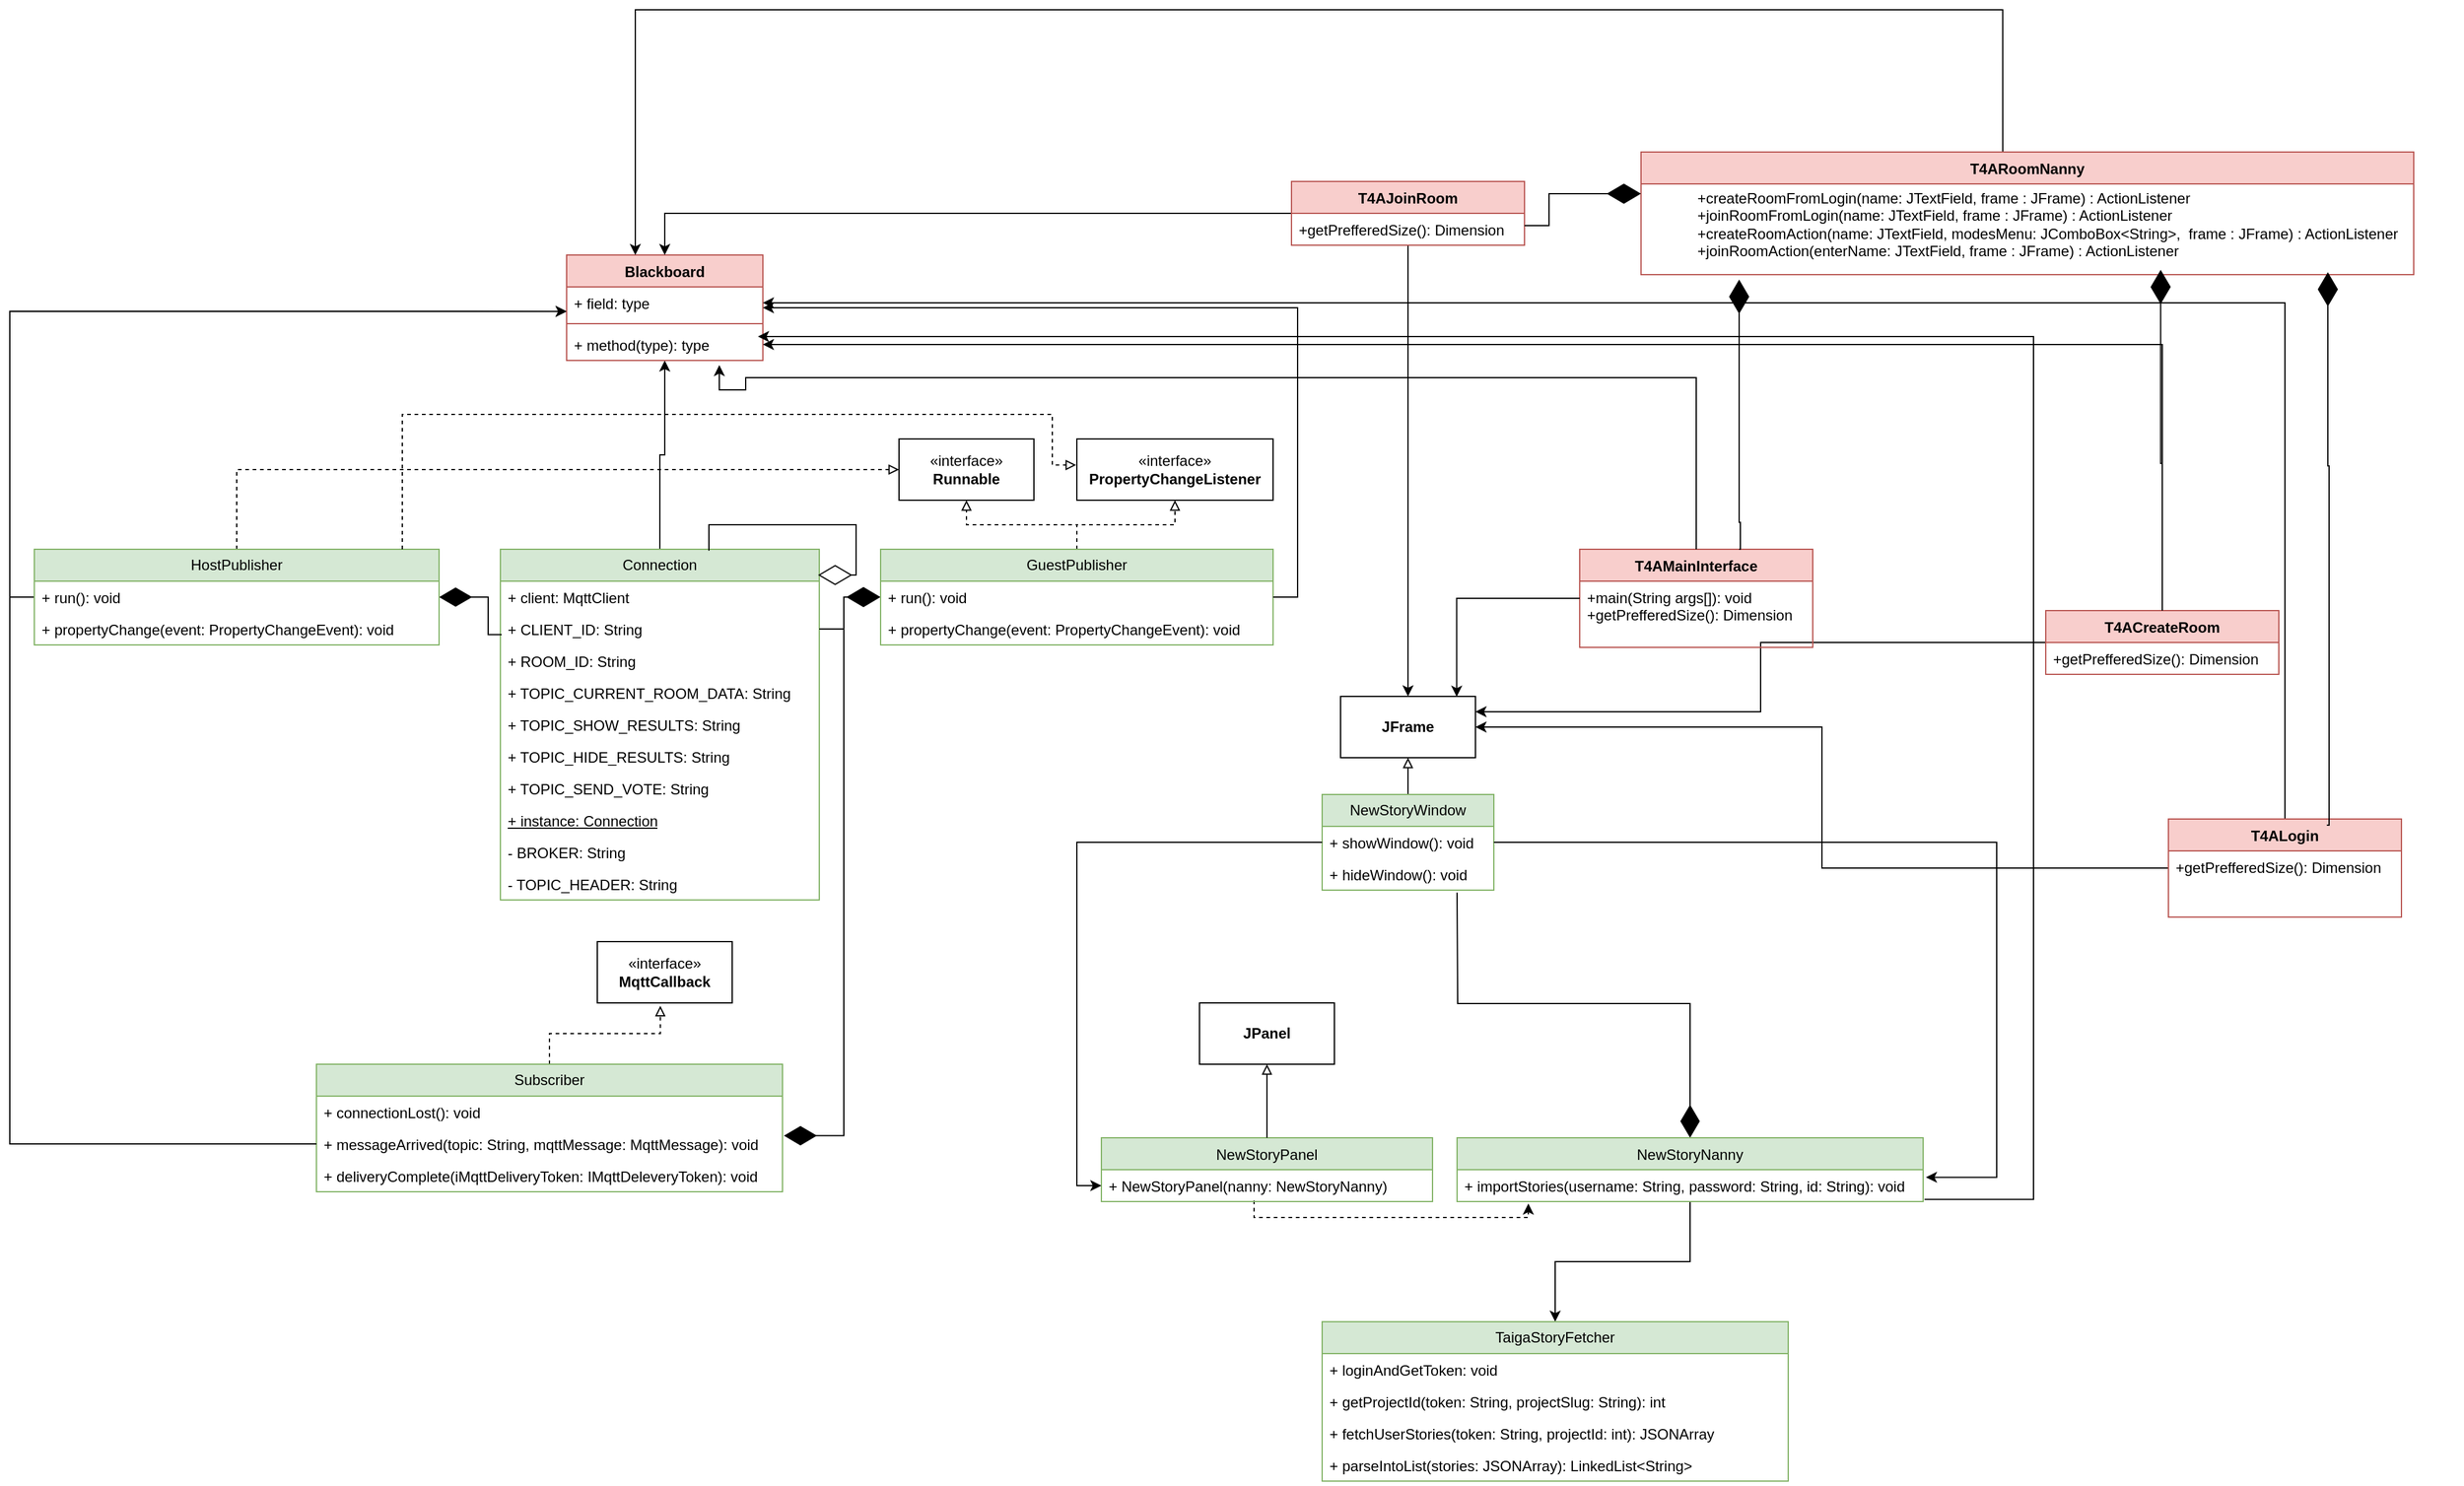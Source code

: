 <mxfile version="27.1.4">
  <diagram id="C5RBs43oDa-KdzZeNtuy" name="Page-1">
    <mxGraphModel dx="2795" dy="2165" grid="1" gridSize="10" guides="1" tooltips="1" connect="1" arrows="1" fold="1" page="1" pageScale="1" pageWidth="827" pageHeight="1169" math="0" shadow="0">
      <root>
        <mxCell id="WIyWlLk6GJQsqaUBKTNV-0" />
        <mxCell id="WIyWlLk6GJQsqaUBKTNV-1" parent="WIyWlLk6GJQsqaUBKTNV-0" />
        <mxCell id="sdMigr9z8ULhyfIldjyS-41" style="edgeStyle=orthogonalEdgeStyle;rounded=0;orthogonalLoop=1;jettySize=auto;html=1;entryX=0.5;entryY=1;entryDx=0;entryDy=0;" parent="WIyWlLk6GJQsqaUBKTNV-1" source="sdMigr9z8ULhyfIldjyS-0" target="sdMigr9z8ULhyfIldjyS-34" edge="1">
          <mxGeometry relative="1" as="geometry" />
        </mxCell>
        <mxCell id="sdMigr9z8ULhyfIldjyS-0" value="Connection" style="swimlane;fontStyle=0;childLayout=stackLayout;horizontal=1;startSize=26;fillColor=#d5e8d4;horizontalStack=0;resizeParent=1;resizeParentMax=0;resizeLast=0;collapsible=1;marginBottom=0;whiteSpace=wrap;html=1;strokeColor=#82b366;direction=east;" parent="WIyWlLk6GJQsqaUBKTNV-1" vertex="1">
          <mxGeometry x="210" y="130" width="260" height="286" as="geometry">
            <mxRectangle x="274" y="130" width="100" height="30" as="alternateBounds" />
          </mxGeometry>
        </mxCell>
        <mxCell id="sdMigr9z8ULhyfIldjyS-1" value="+ client: MqttClient" style="text;strokeColor=none;fillColor=none;align=left;verticalAlign=top;spacingLeft=4;spacingRight=4;overflow=hidden;rotatable=0;points=[[0,0.5],[1,0.5]];portConstraint=eastwest;whiteSpace=wrap;html=1;" parent="sdMigr9z8ULhyfIldjyS-0" vertex="1">
          <mxGeometry y="26" width="260" height="26" as="geometry" />
        </mxCell>
        <mxCell id="sdMigr9z8ULhyfIldjyS-2" value="+ CLIENT_ID: String" style="text;strokeColor=none;fillColor=none;align=left;verticalAlign=top;spacingLeft=4;spacingRight=4;overflow=hidden;rotatable=0;points=[[0,0.5],[1,0.5]];portConstraint=eastwest;whiteSpace=wrap;html=1;" parent="sdMigr9z8ULhyfIldjyS-0" vertex="1">
          <mxGeometry y="52" width="260" height="26" as="geometry" />
        </mxCell>
        <mxCell id="sdMigr9z8ULhyfIldjyS-3" value="&lt;div&gt;+ ROOM_ID: String&lt;/div&gt;" style="text;strokeColor=none;fillColor=none;align=left;verticalAlign=top;spacingLeft=4;spacingRight=4;overflow=hidden;rotatable=0;points=[[0,0.5],[1,0.5]];portConstraint=eastwest;whiteSpace=wrap;html=1;" parent="sdMigr9z8ULhyfIldjyS-0" vertex="1">
          <mxGeometry y="78" width="260" height="26" as="geometry" />
        </mxCell>
        <mxCell id="KRM4Gb67azi5ZCk7ItP3-2" value="&lt;div&gt;+ TOPIC_CURRENT_ROOM_DATA: String&lt;/div&gt;" style="text;strokeColor=none;fillColor=none;align=left;verticalAlign=top;spacingLeft=4;spacingRight=4;overflow=hidden;rotatable=0;points=[[0,0.5],[1,0.5]];portConstraint=eastwest;whiteSpace=wrap;html=1;" parent="sdMigr9z8ULhyfIldjyS-0" vertex="1">
          <mxGeometry y="104" width="260" height="26" as="geometry" />
        </mxCell>
        <mxCell id="KRM4Gb67azi5ZCk7ItP3-4" value="&lt;div&gt;+ TOPIC_SHOW_RESULTS: String&lt;/div&gt;" style="text;strokeColor=none;fillColor=none;align=left;verticalAlign=top;spacingLeft=4;spacingRight=4;overflow=hidden;rotatable=0;points=[[0,0.5],[1,0.5]];portConstraint=eastwest;whiteSpace=wrap;html=1;" parent="sdMigr9z8ULhyfIldjyS-0" vertex="1">
          <mxGeometry y="130" width="260" height="26" as="geometry" />
        </mxCell>
        <mxCell id="KRM4Gb67azi5ZCk7ItP3-5" value="&lt;div&gt;+ TOPIC_HIDE_RESULTS: String&lt;/div&gt;" style="text;strokeColor=none;fillColor=none;align=left;verticalAlign=top;spacingLeft=4;spacingRight=4;overflow=hidden;rotatable=0;points=[[0,0.5],[1,0.5]];portConstraint=eastwest;whiteSpace=wrap;html=1;" parent="sdMigr9z8ULhyfIldjyS-0" vertex="1">
          <mxGeometry y="156" width="260" height="26" as="geometry" />
        </mxCell>
        <mxCell id="KRM4Gb67azi5ZCk7ItP3-6" value="&lt;div&gt;+ TOPIC_SEND_VOTE: String&lt;/div&gt;" style="text;strokeColor=none;fillColor=none;align=left;verticalAlign=top;spacingLeft=4;spacingRight=4;overflow=hidden;rotatable=0;points=[[0,0.5],[1,0.5]];portConstraint=eastwest;whiteSpace=wrap;html=1;" parent="sdMigr9z8ULhyfIldjyS-0" vertex="1">
          <mxGeometry y="182" width="260" height="26" as="geometry" />
        </mxCell>
        <mxCell id="KRM4Gb67azi5ZCk7ItP3-9" value="&lt;div&gt;&lt;u&gt;+ instance: Connection&lt;/u&gt;&lt;/div&gt;" style="text;strokeColor=none;fillColor=none;align=left;verticalAlign=top;spacingLeft=4;spacingRight=4;overflow=hidden;rotatable=0;points=[[0,0.5],[1,0.5]];portConstraint=eastwest;whiteSpace=wrap;html=1;" parent="sdMigr9z8ULhyfIldjyS-0" vertex="1">
          <mxGeometry y="208" width="260" height="26" as="geometry" />
        </mxCell>
        <mxCell id="KRM4Gb67azi5ZCk7ItP3-7" value="&lt;div&gt;- BROKER: String&lt;/div&gt;" style="text;strokeColor=none;fillColor=none;align=left;verticalAlign=top;spacingLeft=4;spacingRight=4;overflow=hidden;rotatable=0;points=[[0,0.5],[1,0.5]];portConstraint=eastwest;whiteSpace=wrap;html=1;" parent="sdMigr9z8ULhyfIldjyS-0" vertex="1">
          <mxGeometry y="234" width="260" height="26" as="geometry" />
        </mxCell>
        <mxCell id="KRM4Gb67azi5ZCk7ItP3-8" value="&lt;div&gt;- TOPIC_HEADER: String&lt;/div&gt;" style="text;strokeColor=none;fillColor=none;align=left;verticalAlign=top;spacingLeft=4;spacingRight=4;overflow=hidden;rotatable=0;points=[[0,0.5],[1,0.5]];portConstraint=eastwest;whiteSpace=wrap;html=1;" parent="sdMigr9z8ULhyfIldjyS-0" vertex="1">
          <mxGeometry y="260" width="260" height="26" as="geometry" />
        </mxCell>
        <mxCell id="sdMigr9z8ULhyfIldjyS-13" style="edgeStyle=orthogonalEdgeStyle;rounded=0;orthogonalLoop=1;jettySize=auto;html=1;endArrow=none;startFill=1;startArrow=diamondThin;strokeWidth=1;endSize=25;startSize=25;entryX=1;entryY=0.5;entryDx=0;entryDy=0;" parent="WIyWlLk6GJQsqaUBKTNV-1" source="sdMigr9z8ULhyfIldjyS-8" target="sdMigr9z8ULhyfIldjyS-2" edge="1">
          <mxGeometry relative="1" as="geometry">
            <mxPoint x="430" y="180" as="targetPoint" />
            <Array as="points">
              <mxPoint x="490" y="169" />
              <mxPoint x="490" y="195" />
            </Array>
          </mxGeometry>
        </mxCell>
        <mxCell id="sdMigr9z8ULhyfIldjyS-16" style="edgeStyle=orthogonalEdgeStyle;rounded=0;orthogonalLoop=1;jettySize=auto;html=1;entryX=0.5;entryY=1;entryDx=0;entryDy=0;dashed=1;endArrow=block;endFill=0;" parent="WIyWlLk6GJQsqaUBKTNV-1" source="sdMigr9z8ULhyfIldjyS-8" target="sdMigr9z8ULhyfIldjyS-14" edge="1">
          <mxGeometry relative="1" as="geometry" />
        </mxCell>
        <mxCell id="sdMigr9z8ULhyfIldjyS-17" style="edgeStyle=orthogonalEdgeStyle;rounded=0;orthogonalLoop=1;jettySize=auto;html=1;entryX=0.5;entryY=1;entryDx=0;entryDy=0;exitX=0.5;exitY=0;exitDx=0;exitDy=0;dashed=1;endArrow=block;endFill=0;" parent="WIyWlLk6GJQsqaUBKTNV-1" source="sdMigr9z8ULhyfIldjyS-8" target="sdMigr9z8ULhyfIldjyS-15" edge="1">
          <mxGeometry relative="1" as="geometry">
            <mxPoint x="640" y="110" as="targetPoint" />
          </mxGeometry>
        </mxCell>
        <mxCell id="sdMigr9z8ULhyfIldjyS-8" value="GuestPublisher" style="swimlane;fontStyle=0;childLayout=stackLayout;horizontal=1;startSize=26;fillColor=#d5e8d4;horizontalStack=0;resizeParent=1;resizeParentMax=0;resizeLast=0;collapsible=1;marginBottom=0;whiteSpace=wrap;html=1;strokeColor=#82b366;" parent="WIyWlLk6GJQsqaUBKTNV-1" vertex="1">
          <mxGeometry x="520" y="130" width="320" height="78" as="geometry" />
        </mxCell>
        <mxCell id="sdMigr9z8ULhyfIldjyS-9" value="+ run(): void" style="text;strokeColor=none;fillColor=none;align=left;verticalAlign=top;spacingLeft=4;spacingRight=4;overflow=hidden;rotatable=0;points=[[0,0.5],[1,0.5]];portConstraint=eastwest;whiteSpace=wrap;html=1;" parent="sdMigr9z8ULhyfIldjyS-8" vertex="1">
          <mxGeometry y="26" width="320" height="26" as="geometry" />
        </mxCell>
        <mxCell id="sdMigr9z8ULhyfIldjyS-10" value="&lt;div&gt;+ propertyChange(event: PropertyChangeEvent): void&lt;/div&gt;" style="text;strokeColor=none;fillColor=none;align=left;verticalAlign=top;spacingLeft=4;spacingRight=4;overflow=hidden;rotatable=0;points=[[0,0.5],[1,0.5]];portConstraint=eastwest;whiteSpace=wrap;html=1;" parent="sdMigr9z8ULhyfIldjyS-8" vertex="1">
          <mxGeometry y="52" width="320" height="26" as="geometry" />
        </mxCell>
        <mxCell id="sdMigr9z8ULhyfIldjyS-14" value="«interface»&lt;br&gt;&lt;b&gt;Runnable&lt;/b&gt;" style="html=1;whiteSpace=wrap;" parent="WIyWlLk6GJQsqaUBKTNV-1" vertex="1">
          <mxGeometry x="535" y="40" width="110" height="50" as="geometry" />
        </mxCell>
        <mxCell id="sdMigr9z8ULhyfIldjyS-15" value="«interface»&lt;br&gt;&lt;b&gt;PropertyChangeListener&lt;/b&gt;" style="html=1;whiteSpace=wrap;" parent="WIyWlLk6GJQsqaUBKTNV-1" vertex="1">
          <mxGeometry x="680" y="40" width="160" height="50" as="geometry" />
        </mxCell>
        <mxCell id="sdMigr9z8ULhyfIldjyS-23" style="edgeStyle=orthogonalEdgeStyle;rounded=0;orthogonalLoop=1;jettySize=auto;html=1;endArrow=none;startFill=1;startArrow=diamondThin;startSize=24;entryX=0.004;entryY=0.676;entryDx=0;entryDy=0;entryPerimeter=0;" parent="WIyWlLk6GJQsqaUBKTNV-1" source="sdMigr9z8ULhyfIldjyS-18" target="sdMigr9z8ULhyfIldjyS-2" edge="1">
          <mxGeometry relative="1" as="geometry">
            <mxPoint x="270" y="200" as="targetPoint" />
          </mxGeometry>
        </mxCell>
        <mxCell id="sdMigr9z8ULhyfIldjyS-24" style="edgeStyle=orthogonalEdgeStyle;rounded=0;orthogonalLoop=1;jettySize=auto;html=1;entryX=0;entryY=0.5;entryDx=0;entryDy=0;exitX=0.5;exitY=0;exitDx=0;exitDy=0;dashed=1;endArrow=block;endFill=0;" parent="WIyWlLk6GJQsqaUBKTNV-1" source="sdMigr9z8ULhyfIldjyS-18" target="sdMigr9z8ULhyfIldjyS-14" edge="1">
          <mxGeometry relative="1" as="geometry" />
        </mxCell>
        <mxCell id="sdMigr9z8ULhyfIldjyS-39" style="edgeStyle=orthogonalEdgeStyle;rounded=0;orthogonalLoop=1;jettySize=auto;html=1;exitX=0;exitY=0.5;exitDx=0;exitDy=0;entryX=0.001;entryY=0.767;entryDx=0;entryDy=0;entryPerimeter=0;" parent="WIyWlLk6GJQsqaUBKTNV-1" source="sdMigr9z8ULhyfIldjyS-19" target="sdMigr9z8ULhyfIldjyS-35" edge="1">
          <mxGeometry relative="1" as="geometry">
            <mxPoint x="210" y="-90" as="targetPoint" />
          </mxGeometry>
        </mxCell>
        <mxCell id="sdMigr9z8ULhyfIldjyS-18" value="HostPublisher" style="swimlane;fontStyle=0;childLayout=stackLayout;horizontal=1;startSize=26;fillColor=#d5e8d4;horizontalStack=0;resizeParent=1;resizeParentMax=0;resizeLast=0;collapsible=1;marginBottom=0;whiteSpace=wrap;html=1;strokeColor=#82b366;" parent="WIyWlLk6GJQsqaUBKTNV-1" vertex="1">
          <mxGeometry x="-170" y="130" width="330" height="78" as="geometry" />
        </mxCell>
        <mxCell id="sdMigr9z8ULhyfIldjyS-19" value="+ run(): void" style="text;strokeColor=none;fillColor=none;align=left;verticalAlign=top;spacingLeft=4;spacingRight=4;overflow=hidden;rotatable=0;points=[[0,0.5],[1,0.5]];portConstraint=eastwest;whiteSpace=wrap;html=1;" parent="sdMigr9z8ULhyfIldjyS-18" vertex="1">
          <mxGeometry y="26" width="330" height="26" as="geometry" />
        </mxCell>
        <mxCell id="sdMigr9z8ULhyfIldjyS-20" value="&lt;div&gt;+ propertyChange(event: PropertyChangeEvent): void&lt;/div&gt;" style="text;strokeColor=none;fillColor=none;align=left;verticalAlign=top;spacingLeft=4;spacingRight=4;overflow=hidden;rotatable=0;points=[[0,0.5],[1,0.5]];portConstraint=eastwest;whiteSpace=wrap;html=1;" parent="sdMigr9z8ULhyfIldjyS-18" vertex="1">
          <mxGeometry y="52" width="330" height="26" as="geometry" />
        </mxCell>
        <mxCell id="sdMigr9z8ULhyfIldjyS-25" style="edgeStyle=orthogonalEdgeStyle;rounded=0;orthogonalLoop=1;jettySize=auto;html=1;entryX=-0.004;entryY=0.426;entryDx=0;entryDy=0;entryPerimeter=0;dashed=1;endArrow=block;endFill=0;" parent="WIyWlLk6GJQsqaUBKTNV-1" target="sdMigr9z8ULhyfIldjyS-15" edge="1">
          <mxGeometry relative="1" as="geometry">
            <mxPoint x="130" y="130" as="sourcePoint" />
            <Array as="points">
              <mxPoint x="130" y="20" />
              <mxPoint x="660" y="20" />
              <mxPoint x="660" y="61" />
            </Array>
          </mxGeometry>
        </mxCell>
        <mxCell id="sdMigr9z8ULhyfIldjyS-32" style="edgeStyle=orthogonalEdgeStyle;rounded=0;orthogonalLoop=1;jettySize=auto;html=1;entryX=0.467;entryY=1.047;entryDx=0;entryDy=0;entryPerimeter=0;dashed=1;endArrow=block;endFill=0;" parent="WIyWlLk6GJQsqaUBKTNV-1" source="sdMigr9z8ULhyfIldjyS-26" target="sdMigr9z8ULhyfIldjyS-30" edge="1">
          <mxGeometry relative="1" as="geometry">
            <mxPoint x="340" y="510" as="targetPoint" />
          </mxGeometry>
        </mxCell>
        <mxCell id="sdMigr9z8ULhyfIldjyS-33" style="edgeStyle=orthogonalEdgeStyle;rounded=0;orthogonalLoop=1;jettySize=auto;html=1;entryX=1;entryY=0.5;entryDx=0;entryDy=0;exitX=1.003;exitY=0.241;exitDx=0;exitDy=0;exitPerimeter=0;startArrow=diamondThin;startFill=1;endArrow=none;startSize=24;" parent="WIyWlLk6GJQsqaUBKTNV-1" source="sdMigr9z8ULhyfIldjyS-28" target="sdMigr9z8ULhyfIldjyS-2" edge="1">
          <mxGeometry relative="1" as="geometry" />
        </mxCell>
        <mxCell id="sdMigr9z8ULhyfIldjyS-26" value="Subscriber" style="swimlane;fontStyle=0;childLayout=stackLayout;horizontal=1;startSize=26;fillColor=#d5e8d4;horizontalStack=0;resizeParent=1;resizeParentMax=0;resizeLast=0;collapsible=1;marginBottom=0;whiteSpace=wrap;html=1;strokeColor=#82b366;" parent="WIyWlLk6GJQsqaUBKTNV-1" vertex="1">
          <mxGeometry x="60" y="550" width="380" height="104" as="geometry" />
        </mxCell>
        <mxCell id="sdMigr9z8ULhyfIldjyS-27" value="+ connectionLost(): void" style="text;strokeColor=none;fillColor=none;align=left;verticalAlign=top;spacingLeft=4;spacingRight=4;overflow=hidden;rotatable=0;points=[[0,0.5],[1,0.5]];portConstraint=eastwest;whiteSpace=wrap;html=1;" parent="sdMigr9z8ULhyfIldjyS-26" vertex="1">
          <mxGeometry y="26" width="380" height="26" as="geometry" />
        </mxCell>
        <mxCell id="sdMigr9z8ULhyfIldjyS-28" value="+ messageArrived(topic: String, mqttMessage: MqttMessage): void" style="text;strokeColor=none;fillColor=none;align=left;verticalAlign=top;spacingLeft=4;spacingRight=4;overflow=hidden;rotatable=0;points=[[0,0.5],[1,0.5]];portConstraint=eastwest;whiteSpace=wrap;html=1;" parent="sdMigr9z8ULhyfIldjyS-26" vertex="1">
          <mxGeometry y="52" width="380" height="26" as="geometry" />
        </mxCell>
        <mxCell id="sdMigr9z8ULhyfIldjyS-29" value="+ deliveryComplete(iMqttDeliveryToken: IMqttDeleveryToken): void" style="text;strokeColor=none;fillColor=none;align=left;verticalAlign=top;spacingLeft=4;spacingRight=4;overflow=hidden;rotatable=0;points=[[0,0.5],[1,0.5]];portConstraint=eastwest;whiteSpace=wrap;html=1;" parent="sdMigr9z8ULhyfIldjyS-26" vertex="1">
          <mxGeometry y="78" width="380" height="26" as="geometry" />
        </mxCell>
        <mxCell id="sdMigr9z8ULhyfIldjyS-30" value="«interface»&lt;br&gt;&lt;b&gt;MqttCallback&lt;/b&gt;" style="html=1;whiteSpace=wrap;" parent="WIyWlLk6GJQsqaUBKTNV-1" vertex="1">
          <mxGeometry x="289" y="450" width="110" height="50" as="geometry" />
        </mxCell>
        <mxCell id="sdMigr9z8ULhyfIldjyS-34" value="Blackboard" style="swimlane;fontStyle=1;align=center;verticalAlign=top;childLayout=stackLayout;horizontal=1;startSize=26;horizontalStack=0;resizeParent=1;resizeParentMax=0;resizeLast=0;collapsible=1;marginBottom=0;whiteSpace=wrap;html=1;fillColor=#f8cecc;strokeColor=#b85450;" parent="WIyWlLk6GJQsqaUBKTNV-1" vertex="1">
          <mxGeometry x="264" y="-110" width="160" height="86" as="geometry" />
        </mxCell>
        <mxCell id="sdMigr9z8ULhyfIldjyS-35" value="+ field: type" style="text;strokeColor=none;fillColor=none;align=left;verticalAlign=top;spacingLeft=4;spacingRight=4;overflow=hidden;rotatable=0;points=[[0,0.5],[1,0.5]];portConstraint=eastwest;whiteSpace=wrap;html=1;" parent="sdMigr9z8ULhyfIldjyS-34" vertex="1">
          <mxGeometry y="26" width="160" height="26" as="geometry" />
        </mxCell>
        <mxCell id="sdMigr9z8ULhyfIldjyS-36" value="" style="line;strokeWidth=1;fillColor=none;align=left;verticalAlign=middle;spacingTop=-1;spacingLeft=3;spacingRight=3;rotatable=0;labelPosition=right;points=[];portConstraint=eastwest;strokeColor=inherit;" parent="sdMigr9z8ULhyfIldjyS-34" vertex="1">
          <mxGeometry y="52" width="160" height="8" as="geometry" />
        </mxCell>
        <mxCell id="sdMigr9z8ULhyfIldjyS-37" value="+ method(type): type" style="text;strokeColor=none;fillColor=none;align=left;verticalAlign=top;spacingLeft=4;spacingRight=4;overflow=hidden;rotatable=0;points=[[0,0.5],[1,0.5]];portConstraint=eastwest;whiteSpace=wrap;html=1;" parent="sdMigr9z8ULhyfIldjyS-34" vertex="1">
          <mxGeometry y="60" width="160" height="26" as="geometry" />
        </mxCell>
        <mxCell id="sdMigr9z8ULhyfIldjyS-40" style="edgeStyle=orthogonalEdgeStyle;rounded=0;orthogonalLoop=1;jettySize=auto;html=1;entryX=1;entryY=0.5;entryDx=0;entryDy=0;exitX=1;exitY=0.5;exitDx=0;exitDy=0;" parent="WIyWlLk6GJQsqaUBKTNV-1" source="sdMigr9z8ULhyfIldjyS-9" target="sdMigr9z8ULhyfIldjyS-34" edge="1">
          <mxGeometry relative="1" as="geometry" />
        </mxCell>
        <mxCell id="sdMigr9z8ULhyfIldjyS-42" style="edgeStyle=orthogonalEdgeStyle;rounded=0;orthogonalLoop=1;jettySize=auto;html=1;entryX=0;entryY=0.769;entryDx=0;entryDy=0;entryPerimeter=0;exitX=0;exitY=0.5;exitDx=0;exitDy=0;" parent="WIyWlLk6GJQsqaUBKTNV-1" source="sdMigr9z8ULhyfIldjyS-28" target="sdMigr9z8ULhyfIldjyS-35" edge="1">
          <mxGeometry relative="1" as="geometry">
            <Array as="points">
              <mxPoint x="-190" y="615" />
              <mxPoint x="-190" y="-64" />
            </Array>
          </mxGeometry>
        </mxCell>
        <mxCell id="sdMigr9z8ULhyfIldjyS-48" style="edgeStyle=orthogonalEdgeStyle;rounded=0;orthogonalLoop=1;jettySize=auto;html=1;endArrow=block;endFill=0;" parent="WIyWlLk6GJQsqaUBKTNV-1" source="sdMigr9z8ULhyfIldjyS-43" target="sdMigr9z8ULhyfIldjyS-47" edge="1">
          <mxGeometry relative="1" as="geometry" />
        </mxCell>
        <mxCell id="sdMigr9z8ULhyfIldjyS-43" value="NewStoryWindow" style="swimlane;fontStyle=0;childLayout=stackLayout;horizontal=1;startSize=26;fillColor=#d5e8d4;horizontalStack=0;resizeParent=1;resizeParentMax=0;resizeLast=0;collapsible=1;marginBottom=0;whiteSpace=wrap;html=1;strokeColor=#82b366;" parent="WIyWlLk6GJQsqaUBKTNV-1" vertex="1">
          <mxGeometry x="880" y="330" width="140" height="78" as="geometry" />
        </mxCell>
        <mxCell id="sdMigr9z8ULhyfIldjyS-44" value="+ showWindow(): void" style="text;strokeColor=none;fillColor=none;align=left;verticalAlign=top;spacingLeft=4;spacingRight=4;overflow=hidden;rotatable=0;points=[[0,0.5],[1,0.5]];portConstraint=eastwest;whiteSpace=wrap;html=1;" parent="sdMigr9z8ULhyfIldjyS-43" vertex="1">
          <mxGeometry y="26" width="140" height="26" as="geometry" />
        </mxCell>
        <mxCell id="sdMigr9z8ULhyfIldjyS-45" value="+ hideWindow(): void" style="text;strokeColor=none;fillColor=none;align=left;verticalAlign=top;spacingLeft=4;spacingRight=4;overflow=hidden;rotatable=0;points=[[0,0.5],[1,0.5]];portConstraint=eastwest;whiteSpace=wrap;html=1;" parent="sdMigr9z8ULhyfIldjyS-43" vertex="1">
          <mxGeometry y="52" width="140" height="26" as="geometry" />
        </mxCell>
        <mxCell id="sdMigr9z8ULhyfIldjyS-47" value="&lt;b&gt;JFrame&lt;/b&gt;" style="html=1;whiteSpace=wrap;" parent="WIyWlLk6GJQsqaUBKTNV-1" vertex="1">
          <mxGeometry x="895" y="250" width="110" height="50" as="geometry" />
        </mxCell>
        <mxCell id="sdMigr9z8ULhyfIldjyS-62" style="edgeStyle=orthogonalEdgeStyle;rounded=0;orthogonalLoop=1;jettySize=auto;html=1;dashed=1;exitX=0.461;exitY=0.964;exitDx=0;exitDy=0;exitPerimeter=0;entryX=0.153;entryY=1.064;entryDx=0;entryDy=0;entryPerimeter=0;" parent="WIyWlLk6GJQsqaUBKTNV-1" source="sdMigr9z8ULhyfIldjyS-50" target="sdMigr9z8ULhyfIldjyS-56" edge="1">
          <mxGeometry relative="1" as="geometry">
            <mxPoint x="990" y="675" as="targetPoint" />
            <Array as="points">
              <mxPoint x="825" y="675" />
              <mxPoint x="1048" y="675" />
            </Array>
          </mxGeometry>
        </mxCell>
        <mxCell id="sdMigr9z8ULhyfIldjyS-49" value="&lt;div&gt;NewStoryPanel&lt;/div&gt;" style="swimlane;fontStyle=0;align=center;verticalAlign=top;childLayout=stackLayout;horizontal=1;startSize=26;horizontalStack=0;resizeParent=1;resizeParentMax=0;resizeLast=0;collapsible=1;marginBottom=0;whiteSpace=wrap;html=1;fillColor=#d5e8d4;strokeColor=#82b366;" parent="WIyWlLk6GJQsqaUBKTNV-1" vertex="1">
          <mxGeometry x="700" y="610" width="270" height="52" as="geometry" />
        </mxCell>
        <mxCell id="sdMigr9z8ULhyfIldjyS-50" value="+ NewStoryPanel(nanny: NewStoryNanny)" style="text;strokeColor=none;fillColor=none;align=left;verticalAlign=top;spacingLeft=4;spacingRight=4;overflow=hidden;rotatable=0;points=[[0,0.5],[1,0.5]];portConstraint=eastwest;whiteSpace=wrap;html=1;" parent="sdMigr9z8ULhyfIldjyS-49" vertex="1">
          <mxGeometry y="26" width="270" height="26" as="geometry" />
        </mxCell>
        <mxCell id="sdMigr9z8ULhyfIldjyS-64" style="edgeStyle=orthogonalEdgeStyle;rounded=0;orthogonalLoop=1;jettySize=auto;html=1;startArrow=diamondThin;startFill=1;startSize=24;endArrow=none;" parent="WIyWlLk6GJQsqaUBKTNV-1" source="sdMigr9z8ULhyfIldjyS-53" edge="1">
          <mxGeometry relative="1" as="geometry">
            <mxPoint x="990" y="410" as="targetPoint" />
          </mxGeometry>
        </mxCell>
        <mxCell id="sdMigr9z8ULhyfIldjyS-71" style="edgeStyle=orthogonalEdgeStyle;rounded=0;orthogonalLoop=1;jettySize=auto;html=1;" parent="WIyWlLk6GJQsqaUBKTNV-1" source="sdMigr9z8ULhyfIldjyS-53" target="sdMigr9z8ULhyfIldjyS-67" edge="1">
          <mxGeometry relative="1" as="geometry" />
        </mxCell>
        <mxCell id="sdMigr9z8ULhyfIldjyS-53" value="&lt;div&gt;NewStoryNanny&lt;/div&gt;" style="swimlane;fontStyle=0;align=center;verticalAlign=top;childLayout=stackLayout;horizontal=1;startSize=26;horizontalStack=0;resizeParent=1;resizeParentMax=0;resizeLast=0;collapsible=1;marginBottom=0;whiteSpace=wrap;html=1;fillColor=#d5e8d4;strokeColor=#82b366;" parent="WIyWlLk6GJQsqaUBKTNV-1" vertex="1">
          <mxGeometry x="990" y="610" width="380" height="52" as="geometry" />
        </mxCell>
        <mxCell id="sdMigr9z8ULhyfIldjyS-56" value="+ importStories(username: String, password: String, id: String): void" style="text;strokeColor=none;fillColor=none;align=left;verticalAlign=top;spacingLeft=4;spacingRight=4;overflow=hidden;rotatable=0;points=[[0,0.5],[1,0.5]];portConstraint=eastwest;whiteSpace=wrap;html=1;" parent="sdMigr9z8ULhyfIldjyS-53" vertex="1">
          <mxGeometry y="26" width="380" height="26" as="geometry" />
        </mxCell>
        <mxCell id="sdMigr9z8ULhyfIldjyS-57" value="&lt;div&gt;&lt;b&gt;JPanel&lt;/b&gt;&lt;/div&gt;" style="html=1;whiteSpace=wrap;" parent="WIyWlLk6GJQsqaUBKTNV-1" vertex="1">
          <mxGeometry x="780" y="500" width="110" height="50" as="geometry" />
        </mxCell>
        <mxCell id="sdMigr9z8ULhyfIldjyS-58" style="edgeStyle=orthogonalEdgeStyle;rounded=0;orthogonalLoop=1;jettySize=auto;html=1;endArrow=block;endFill=0;exitX=0.5;exitY=0;exitDx=0;exitDy=0;" parent="WIyWlLk6GJQsqaUBKTNV-1" source="sdMigr9z8ULhyfIldjyS-49" target="sdMigr9z8ULhyfIldjyS-57" edge="1">
          <mxGeometry relative="1" as="geometry">
            <mxPoint x="950" y="470" as="sourcePoint" />
            <mxPoint x="950" y="440" as="targetPoint" />
          </mxGeometry>
        </mxCell>
        <mxCell id="sdMigr9z8ULhyfIldjyS-59" style="edgeStyle=orthogonalEdgeStyle;rounded=0;orthogonalLoop=1;jettySize=auto;html=1;entryX=0;entryY=0.5;entryDx=0;entryDy=0;" parent="WIyWlLk6GJQsqaUBKTNV-1" source="sdMigr9z8ULhyfIldjyS-44" target="sdMigr9z8ULhyfIldjyS-50" edge="1">
          <mxGeometry relative="1" as="geometry" />
        </mxCell>
        <mxCell id="sdMigr9z8ULhyfIldjyS-61" style="edgeStyle=orthogonalEdgeStyle;rounded=0;orthogonalLoop=1;jettySize=auto;html=1;entryX=1.006;entryY=0.238;entryDx=0;entryDy=0;entryPerimeter=0;exitX=1;exitY=0.5;exitDx=0;exitDy=0;" parent="WIyWlLk6GJQsqaUBKTNV-1" source="sdMigr9z8ULhyfIldjyS-43" target="sdMigr9z8ULhyfIldjyS-56" edge="1">
          <mxGeometry relative="1" as="geometry">
            <mxPoint x="1150.64" y="642.058" as="targetPoint" />
            <Array as="points">
              <mxPoint x="1430" y="369" />
              <mxPoint x="1430" y="642" />
            </Array>
          </mxGeometry>
        </mxCell>
        <mxCell id="sdMigr9z8ULhyfIldjyS-65" style="edgeStyle=orthogonalEdgeStyle;rounded=0;orthogonalLoop=1;jettySize=auto;html=1;entryX=0.975;entryY=0.25;entryDx=0;entryDy=0;entryPerimeter=0;exitX=1.003;exitY=0.931;exitDx=0;exitDy=0;exitPerimeter=0;" parent="WIyWlLk6GJQsqaUBKTNV-1" source="sdMigr9z8ULhyfIldjyS-56" target="sdMigr9z8ULhyfIldjyS-37" edge="1">
          <mxGeometry relative="1" as="geometry">
            <mxPoint x="1150" y="649" as="sourcePoint" />
            <Array as="points">
              <mxPoint x="1460" y="660" />
              <mxPoint x="1460" y="-43" />
            </Array>
          </mxGeometry>
        </mxCell>
        <mxCell id="sdMigr9z8ULhyfIldjyS-67" value="TaigaStoryFetcher" style="swimlane;fontStyle=0;childLayout=stackLayout;horizontal=1;startSize=26;fillColor=#d5e8d4;horizontalStack=0;resizeParent=1;resizeParentMax=0;resizeLast=0;collapsible=1;marginBottom=0;whiteSpace=wrap;html=1;strokeColor=#82b366;" parent="WIyWlLk6GJQsqaUBKTNV-1" vertex="1">
          <mxGeometry x="880" y="760" width="380" height="130" as="geometry" />
        </mxCell>
        <mxCell id="sdMigr9z8ULhyfIldjyS-68" value="+ loginAndGetToken: void" style="text;strokeColor=none;fillColor=none;align=left;verticalAlign=top;spacingLeft=4;spacingRight=4;overflow=hidden;rotatable=0;points=[[0,0.5],[1,0.5]];portConstraint=eastwest;whiteSpace=wrap;html=1;" parent="sdMigr9z8ULhyfIldjyS-67" vertex="1">
          <mxGeometry y="26" width="380" height="26" as="geometry" />
        </mxCell>
        <mxCell id="sdMigr9z8ULhyfIldjyS-69" value="+ getProjectId(token: String, projectSlug: String): int" style="text;strokeColor=none;fillColor=none;align=left;verticalAlign=top;spacingLeft=4;spacingRight=4;overflow=hidden;rotatable=0;points=[[0,0.5],[1,0.5]];portConstraint=eastwest;whiteSpace=wrap;html=1;" parent="sdMigr9z8ULhyfIldjyS-67" vertex="1">
          <mxGeometry y="52" width="380" height="26" as="geometry" />
        </mxCell>
        <mxCell id="sdMigr9z8ULhyfIldjyS-70" value="+ fetchUserStories(token: String, projectId: int): JSONArray" style="text;strokeColor=none;fillColor=none;align=left;verticalAlign=top;spacingLeft=4;spacingRight=4;overflow=hidden;rotatable=0;points=[[0,0.5],[1,0.5]];portConstraint=eastwest;whiteSpace=wrap;html=1;" parent="sdMigr9z8ULhyfIldjyS-67" vertex="1">
          <mxGeometry y="78" width="380" height="26" as="geometry" />
        </mxCell>
        <mxCell id="sdMigr9z8ULhyfIldjyS-72" value="+ parseIntoList(stories: JSONArray): LinkedList&amp;lt;String&amp;gt;" style="text;strokeColor=none;fillColor=none;align=left;verticalAlign=top;spacingLeft=4;spacingRight=4;overflow=hidden;rotatable=0;points=[[0,0.5],[1,0.5]];portConstraint=eastwest;whiteSpace=wrap;html=1;" parent="sdMigr9z8ULhyfIldjyS-67" vertex="1">
          <mxGeometry y="104" width="380" height="26" as="geometry" />
        </mxCell>
        <mxCell id="KRM4Gb67azi5ZCk7ItP3-1" style="edgeStyle=orthogonalEdgeStyle;rounded=0;orthogonalLoop=1;jettySize=auto;html=1;endArrow=none;startFill=0;startArrow=diamondThin;strokeWidth=1;endSize=25;startSize=25;entryX=0.655;entryY=0.004;entryDx=0;entryDy=0;exitX=0.996;exitY=0.159;exitDx=0;exitDy=0;exitPerimeter=0;entryPerimeter=0;" parent="WIyWlLk6GJQsqaUBKTNV-1" target="sdMigr9z8ULhyfIldjyS-0" edge="1">
          <mxGeometry relative="1" as="geometry">
            <mxPoint x="389.66" y="131.24" as="targetPoint" />
            <mxPoint x="468.96" y="151.0" as="sourcePoint" />
            <Array as="points">
              <mxPoint x="500" y="151" />
              <mxPoint x="500" y="110" />
              <mxPoint x="380" y="110" />
              <mxPoint x="380" y="131" />
            </Array>
          </mxGeometry>
        </mxCell>
        <mxCell id="h9s0HPSXkhPdISEPkAd0-4" style="edgeStyle=orthogonalEdgeStyle;rounded=0;orthogonalLoop=1;jettySize=auto;html=1;" edge="1" parent="WIyWlLk6GJQsqaUBKTNV-1" source="h9s0HPSXkhPdISEPkAd0-0" target="sdMigr9z8ULhyfIldjyS-34">
          <mxGeometry relative="1" as="geometry" />
        </mxCell>
        <mxCell id="h9s0HPSXkhPdISEPkAd0-5" style="edgeStyle=orthogonalEdgeStyle;rounded=0;orthogonalLoop=1;jettySize=auto;html=1;entryX=0.5;entryY=0;entryDx=0;entryDy=0;" edge="1" parent="WIyWlLk6GJQsqaUBKTNV-1" source="h9s0HPSXkhPdISEPkAd0-0" target="sdMigr9z8ULhyfIldjyS-47">
          <mxGeometry relative="1" as="geometry" />
        </mxCell>
        <mxCell id="h9s0HPSXkhPdISEPkAd0-0" value="T4AJoinRoom" style="swimlane;fontStyle=1;align=center;verticalAlign=top;childLayout=stackLayout;horizontal=1;startSize=26;horizontalStack=0;resizeParent=1;resizeParentMax=0;resizeLast=0;collapsible=1;marginBottom=0;whiteSpace=wrap;html=1;fillColor=#f8cecc;strokeColor=#b85450;" vertex="1" parent="WIyWlLk6GJQsqaUBKTNV-1">
          <mxGeometry x="855" y="-170" width="190" height="52" as="geometry" />
        </mxCell>
        <mxCell id="h9s0HPSXkhPdISEPkAd0-1" value="+getPrefferedSize(): Dimension" style="text;strokeColor=none;fillColor=none;align=left;verticalAlign=top;spacingLeft=4;spacingRight=4;overflow=hidden;rotatable=0;points=[[0,0.5],[1,0.5]];portConstraint=eastwest;whiteSpace=wrap;html=1;" vertex="1" parent="h9s0HPSXkhPdISEPkAd0-0">
          <mxGeometry y="26" width="190" height="26" as="geometry" />
        </mxCell>
        <mxCell id="h9s0HPSXkhPdISEPkAd0-8" style="edgeStyle=orthogonalEdgeStyle;rounded=0;orthogonalLoop=1;jettySize=auto;html=1;" edge="1" parent="WIyWlLk6GJQsqaUBKTNV-1" target="sdMigr9z8ULhyfIldjyS-34">
          <mxGeometry relative="1" as="geometry">
            <mxPoint x="329.94" y="-118.06" as="targetPoint" />
            <mxPoint x="1434.94" y="-192.06" as="sourcePoint" />
            <Array as="points">
              <mxPoint x="1435" y="-310" />
              <mxPoint x="320" y="-310" />
            </Array>
          </mxGeometry>
        </mxCell>
        <mxCell id="h9s0HPSXkhPdISEPkAd0-6" value="T4ARoomNanny" style="swimlane;fontStyle=1;align=center;verticalAlign=top;childLayout=stackLayout;horizontal=1;startSize=26;horizontalStack=0;resizeParent=1;resizeParentMax=0;resizeLast=0;collapsible=1;marginBottom=0;whiteSpace=wrap;html=1;fillColor=#f8cecc;strokeColor=#b85450;" vertex="1" parent="WIyWlLk6GJQsqaUBKTNV-1">
          <mxGeometry x="1140" y="-194" width="630" height="100" as="geometry" />
        </mxCell>
        <mxCell id="h9s0HPSXkhPdISEPkAd0-7" value="+createRoomFromLogin(name: JTextField, frame : JFrame) : ActionListener&lt;br&gt;&lt;div&gt;&lt;span style=&quot;background-color: transparent; color: light-dark(rgb(0, 0, 0), rgb(255, 255, 255));&quot;&gt;+joinRoomFromLogin(name: JTextField, frame : JFrame) : ActionListener&amp;nbsp;&lt;/span&gt;&lt;/div&gt;&lt;div&gt;&lt;span style=&quot;background-color: transparent; color: light-dark(rgb(0, 0, 0), rgb(255, 255, 255));&quot;&gt;+createRoomAction(name: JTextField, modesMenu: JComboBox&amp;lt;String&amp;gt;,&amp;nbsp; frame : JFrame) : ActionListener&amp;nbsp;&lt;/span&gt;&lt;/div&gt;&lt;div&gt;&lt;span style=&quot;background-color: transparent; color: light-dark(rgb(0, 0, 0), rgb(255, 255, 255));&quot;&gt;+joinRoomAction(enterName: JTextField, frame : JFrame) : ActionListener&amp;nbsp;&lt;/span&gt;&amp;nbsp;&lt;/div&gt;" style="text;strokeColor=none;fillColor=none;align=left;verticalAlign=top;spacingLeft=4;spacingRight=4;overflow=hidden;rotatable=0;points=[[0,0.5],[1,0.5]];portConstraint=eastwest;whiteSpace=wrap;html=1;" vertex="1" parent="WIyWlLk6GJQsqaUBKTNV-1">
          <mxGeometry x="1180" y="-170" width="630" height="74" as="geometry" />
        </mxCell>
        <mxCell id="h9s0HPSXkhPdISEPkAd0-10" style="edgeStyle=orthogonalEdgeStyle;rounded=0;orthogonalLoop=1;jettySize=auto;html=1;endArrow=none;startFill=1;startArrow=diamondThin;strokeWidth=1;endSize=25;startSize=25;entryX=1;entryY=0.5;entryDx=0;entryDy=0;" edge="1" parent="WIyWlLk6GJQsqaUBKTNV-1">
          <mxGeometry relative="1" as="geometry">
            <mxPoint x="1045" y="-134" as="targetPoint" />
            <mxPoint x="1140" y="-160" as="sourcePoint" />
            <Array as="points">
              <mxPoint x="1065" y="-160" />
              <mxPoint x="1065" y="-134" />
            </Array>
          </mxGeometry>
        </mxCell>
        <mxCell id="h9s0HPSXkhPdISEPkAd0-14" style="edgeStyle=orthogonalEdgeStyle;rounded=0;orthogonalLoop=1;jettySize=auto;html=1;entryX=1;entryY=0.25;entryDx=0;entryDy=0;" edge="1" parent="WIyWlLk6GJQsqaUBKTNV-1" source="h9s0HPSXkhPdISEPkAd0-11" target="sdMigr9z8ULhyfIldjyS-47">
          <mxGeometry relative="1" as="geometry" />
        </mxCell>
        <mxCell id="h9s0HPSXkhPdISEPkAd0-16" style="edgeStyle=orthogonalEdgeStyle;rounded=0;orthogonalLoop=1;jettySize=auto;html=1;entryX=1;entryY=0.5;entryDx=0;entryDy=0;" edge="1" parent="WIyWlLk6GJQsqaUBKTNV-1" source="h9s0HPSXkhPdISEPkAd0-11" target="sdMigr9z8ULhyfIldjyS-37">
          <mxGeometry relative="1" as="geometry" />
        </mxCell>
        <mxCell id="h9s0HPSXkhPdISEPkAd0-11" value="T4ACreateRoom" style="swimlane;fontStyle=1;align=center;verticalAlign=top;childLayout=stackLayout;horizontal=1;startSize=26;horizontalStack=0;resizeParent=1;resizeParentMax=0;resizeLast=0;collapsible=1;marginBottom=0;whiteSpace=wrap;html=1;fillColor=#f8cecc;strokeColor=#b85450;" vertex="1" parent="WIyWlLk6GJQsqaUBKTNV-1">
          <mxGeometry x="1470" y="180" width="190" height="52" as="geometry" />
        </mxCell>
        <mxCell id="h9s0HPSXkhPdISEPkAd0-12" value="+getPrefferedSize(): Dimension" style="text;strokeColor=none;fillColor=none;align=left;verticalAlign=top;spacingLeft=4;spacingRight=4;overflow=hidden;rotatable=0;points=[[0,0.5],[1,0.5]];portConstraint=eastwest;whiteSpace=wrap;html=1;" vertex="1" parent="h9s0HPSXkhPdISEPkAd0-11">
          <mxGeometry y="26" width="190" height="26" as="geometry" />
        </mxCell>
        <mxCell id="h9s0HPSXkhPdISEPkAd0-13" style="edgeStyle=orthogonalEdgeStyle;rounded=0;orthogonalLoop=1;jettySize=auto;html=1;endArrow=none;startFill=1;startArrow=diamondThin;strokeWidth=1;endSize=25;startSize=25;entryX=0.5;entryY=0;entryDx=0;entryDy=0;exitX=0.609;exitY=0.974;exitDx=0;exitDy=0;exitPerimeter=0;" edge="1" parent="WIyWlLk6GJQsqaUBKTNV-1" source="h9s0HPSXkhPdISEPkAd0-7" target="h9s0HPSXkhPdISEPkAd0-11">
          <mxGeometry relative="1" as="geometry">
            <mxPoint x="1540" y="86" as="targetPoint" />
            <mxPoint x="1635" y="60" as="sourcePoint" />
            <Array as="points">
              <mxPoint x="1564" y="60" />
              <mxPoint x="1565" y="60" />
            </Array>
          </mxGeometry>
        </mxCell>
        <mxCell id="h9s0HPSXkhPdISEPkAd0-17" value="T4AMainInterface" style="swimlane;fontStyle=1;align=center;verticalAlign=top;childLayout=stackLayout;horizontal=1;startSize=26;horizontalStack=0;resizeParent=1;resizeParentMax=0;resizeLast=0;collapsible=1;marginBottom=0;whiteSpace=wrap;html=1;fillColor=#f8cecc;strokeColor=#b85450;" vertex="1" parent="WIyWlLk6GJQsqaUBKTNV-1">
          <mxGeometry x="1090" y="130" width="190" height="80" as="geometry" />
        </mxCell>
        <mxCell id="h9s0HPSXkhPdISEPkAd0-18" value="+main(String args[]): void&lt;div&gt;+getPrefferedSize(): Dimension&lt;/div&gt;" style="text;strokeColor=none;fillColor=none;align=left;verticalAlign=top;spacingLeft=4;spacingRight=4;overflow=hidden;rotatable=0;points=[[0,0.5],[1,0.5]];portConstraint=eastwest;whiteSpace=wrap;html=1;" vertex="1" parent="h9s0HPSXkhPdISEPkAd0-17">
          <mxGeometry y="26" width="190" height="54" as="geometry" />
        </mxCell>
        <mxCell id="h9s0HPSXkhPdISEPkAd0-19" style="edgeStyle=orthogonalEdgeStyle;rounded=0;orthogonalLoop=1;jettySize=auto;html=1;endArrow=none;startFill=1;startArrow=diamondThin;strokeWidth=1;endSize=25;startSize=25;" edge="1" parent="WIyWlLk6GJQsqaUBKTNV-1">
          <mxGeometry relative="1" as="geometry">
            <mxPoint x="1220" y="129.94" as="targetPoint" />
            <mxPoint x="1220" y="-90" as="sourcePoint" />
            <Array as="points">
              <mxPoint x="1220" y="107.94" />
              <mxPoint x="1221" y="107.94" />
            </Array>
          </mxGeometry>
        </mxCell>
        <mxCell id="h9s0HPSXkhPdISEPkAd0-20" style="edgeStyle=orthogonalEdgeStyle;rounded=0;orthogonalLoop=1;jettySize=auto;html=1;entryX=0.778;entryY=1.143;entryDx=0;entryDy=0;entryPerimeter=0;exitX=0.5;exitY=0;exitDx=0;exitDy=0;" edge="1" parent="WIyWlLk6GJQsqaUBKTNV-1" source="h9s0HPSXkhPdISEPkAd0-17" target="sdMigr9z8ULhyfIldjyS-37">
          <mxGeometry relative="1" as="geometry">
            <mxPoint x="423" as="targetPoint" />
            <Array as="points">
              <mxPoint x="1185" y="-10" />
              <mxPoint x="410" y="-10" />
              <mxPoint x="410" />
              <mxPoint x="389" />
            </Array>
          </mxGeometry>
        </mxCell>
        <mxCell id="h9s0HPSXkhPdISEPkAd0-21" style="edgeStyle=orthogonalEdgeStyle;rounded=0;orthogonalLoop=1;jettySize=auto;html=1;entryX=0.861;entryY=0.006;entryDx=0;entryDy=0;entryPerimeter=0;" edge="1" parent="WIyWlLk6GJQsqaUBKTNV-1" source="h9s0HPSXkhPdISEPkAd0-17" target="sdMigr9z8ULhyfIldjyS-47">
          <mxGeometry relative="1" as="geometry" />
        </mxCell>
        <mxCell id="h9s0HPSXkhPdISEPkAd0-25" style="edgeStyle=orthogonalEdgeStyle;rounded=0;orthogonalLoop=1;jettySize=auto;html=1;entryX=1;entryY=0.5;entryDx=0;entryDy=0;" edge="1" parent="WIyWlLk6GJQsqaUBKTNV-1" source="h9s0HPSXkhPdISEPkAd0-22" target="sdMigr9z8ULhyfIldjyS-47">
          <mxGeometry relative="1" as="geometry" />
        </mxCell>
        <mxCell id="h9s0HPSXkhPdISEPkAd0-26" style="edgeStyle=orthogonalEdgeStyle;rounded=0;orthogonalLoop=1;jettySize=auto;html=1;" edge="1" parent="WIyWlLk6GJQsqaUBKTNV-1" source="h9s0HPSXkhPdISEPkAd0-22" target="sdMigr9z8ULhyfIldjyS-35">
          <mxGeometry relative="1" as="geometry" />
        </mxCell>
        <mxCell id="h9s0HPSXkhPdISEPkAd0-22" value="T4ALogin" style="swimlane;fontStyle=1;align=center;verticalAlign=top;childLayout=stackLayout;horizontal=1;startSize=26;horizontalStack=0;resizeParent=1;resizeParentMax=0;resizeLast=0;collapsible=1;marginBottom=0;whiteSpace=wrap;html=1;fillColor=#f8cecc;strokeColor=#b85450;" vertex="1" parent="WIyWlLk6GJQsqaUBKTNV-1">
          <mxGeometry x="1570" y="350" width="190" height="80" as="geometry" />
        </mxCell>
        <mxCell id="h9s0HPSXkhPdISEPkAd0-23" value="&lt;div&gt;+getPrefferedSize(): Dimension&lt;/div&gt;" style="text;strokeColor=none;fillColor=none;align=left;verticalAlign=top;spacingLeft=4;spacingRight=4;overflow=hidden;rotatable=0;points=[[0,0.5],[1,0.5]];portConstraint=eastwest;whiteSpace=wrap;html=1;" vertex="1" parent="h9s0HPSXkhPdISEPkAd0-22">
          <mxGeometry y="26" width="190" height="54" as="geometry" />
        </mxCell>
        <mxCell id="h9s0HPSXkhPdISEPkAd0-24" style="edgeStyle=orthogonalEdgeStyle;rounded=0;orthogonalLoop=1;jettySize=auto;html=1;endArrow=none;startFill=1;startArrow=diamondThin;strokeWidth=1;endSize=25;startSize=25;entryX=0.68;entryY=0.063;entryDx=0;entryDy=0;exitX=0.609;exitY=0.974;exitDx=0;exitDy=0;exitPerimeter=0;entryPerimeter=0;" edge="1" parent="WIyWlLk6GJQsqaUBKTNV-1" target="h9s0HPSXkhPdISEPkAd0-22">
          <mxGeometry relative="1" as="geometry">
            <mxPoint x="1701" y="182" as="targetPoint" />
            <mxPoint x="1700" y="-96" as="sourcePoint" />
            <Array as="points">
              <mxPoint x="1700" y="62" />
              <mxPoint x="1701" y="355" />
            </Array>
          </mxGeometry>
        </mxCell>
      </root>
    </mxGraphModel>
  </diagram>
</mxfile>
